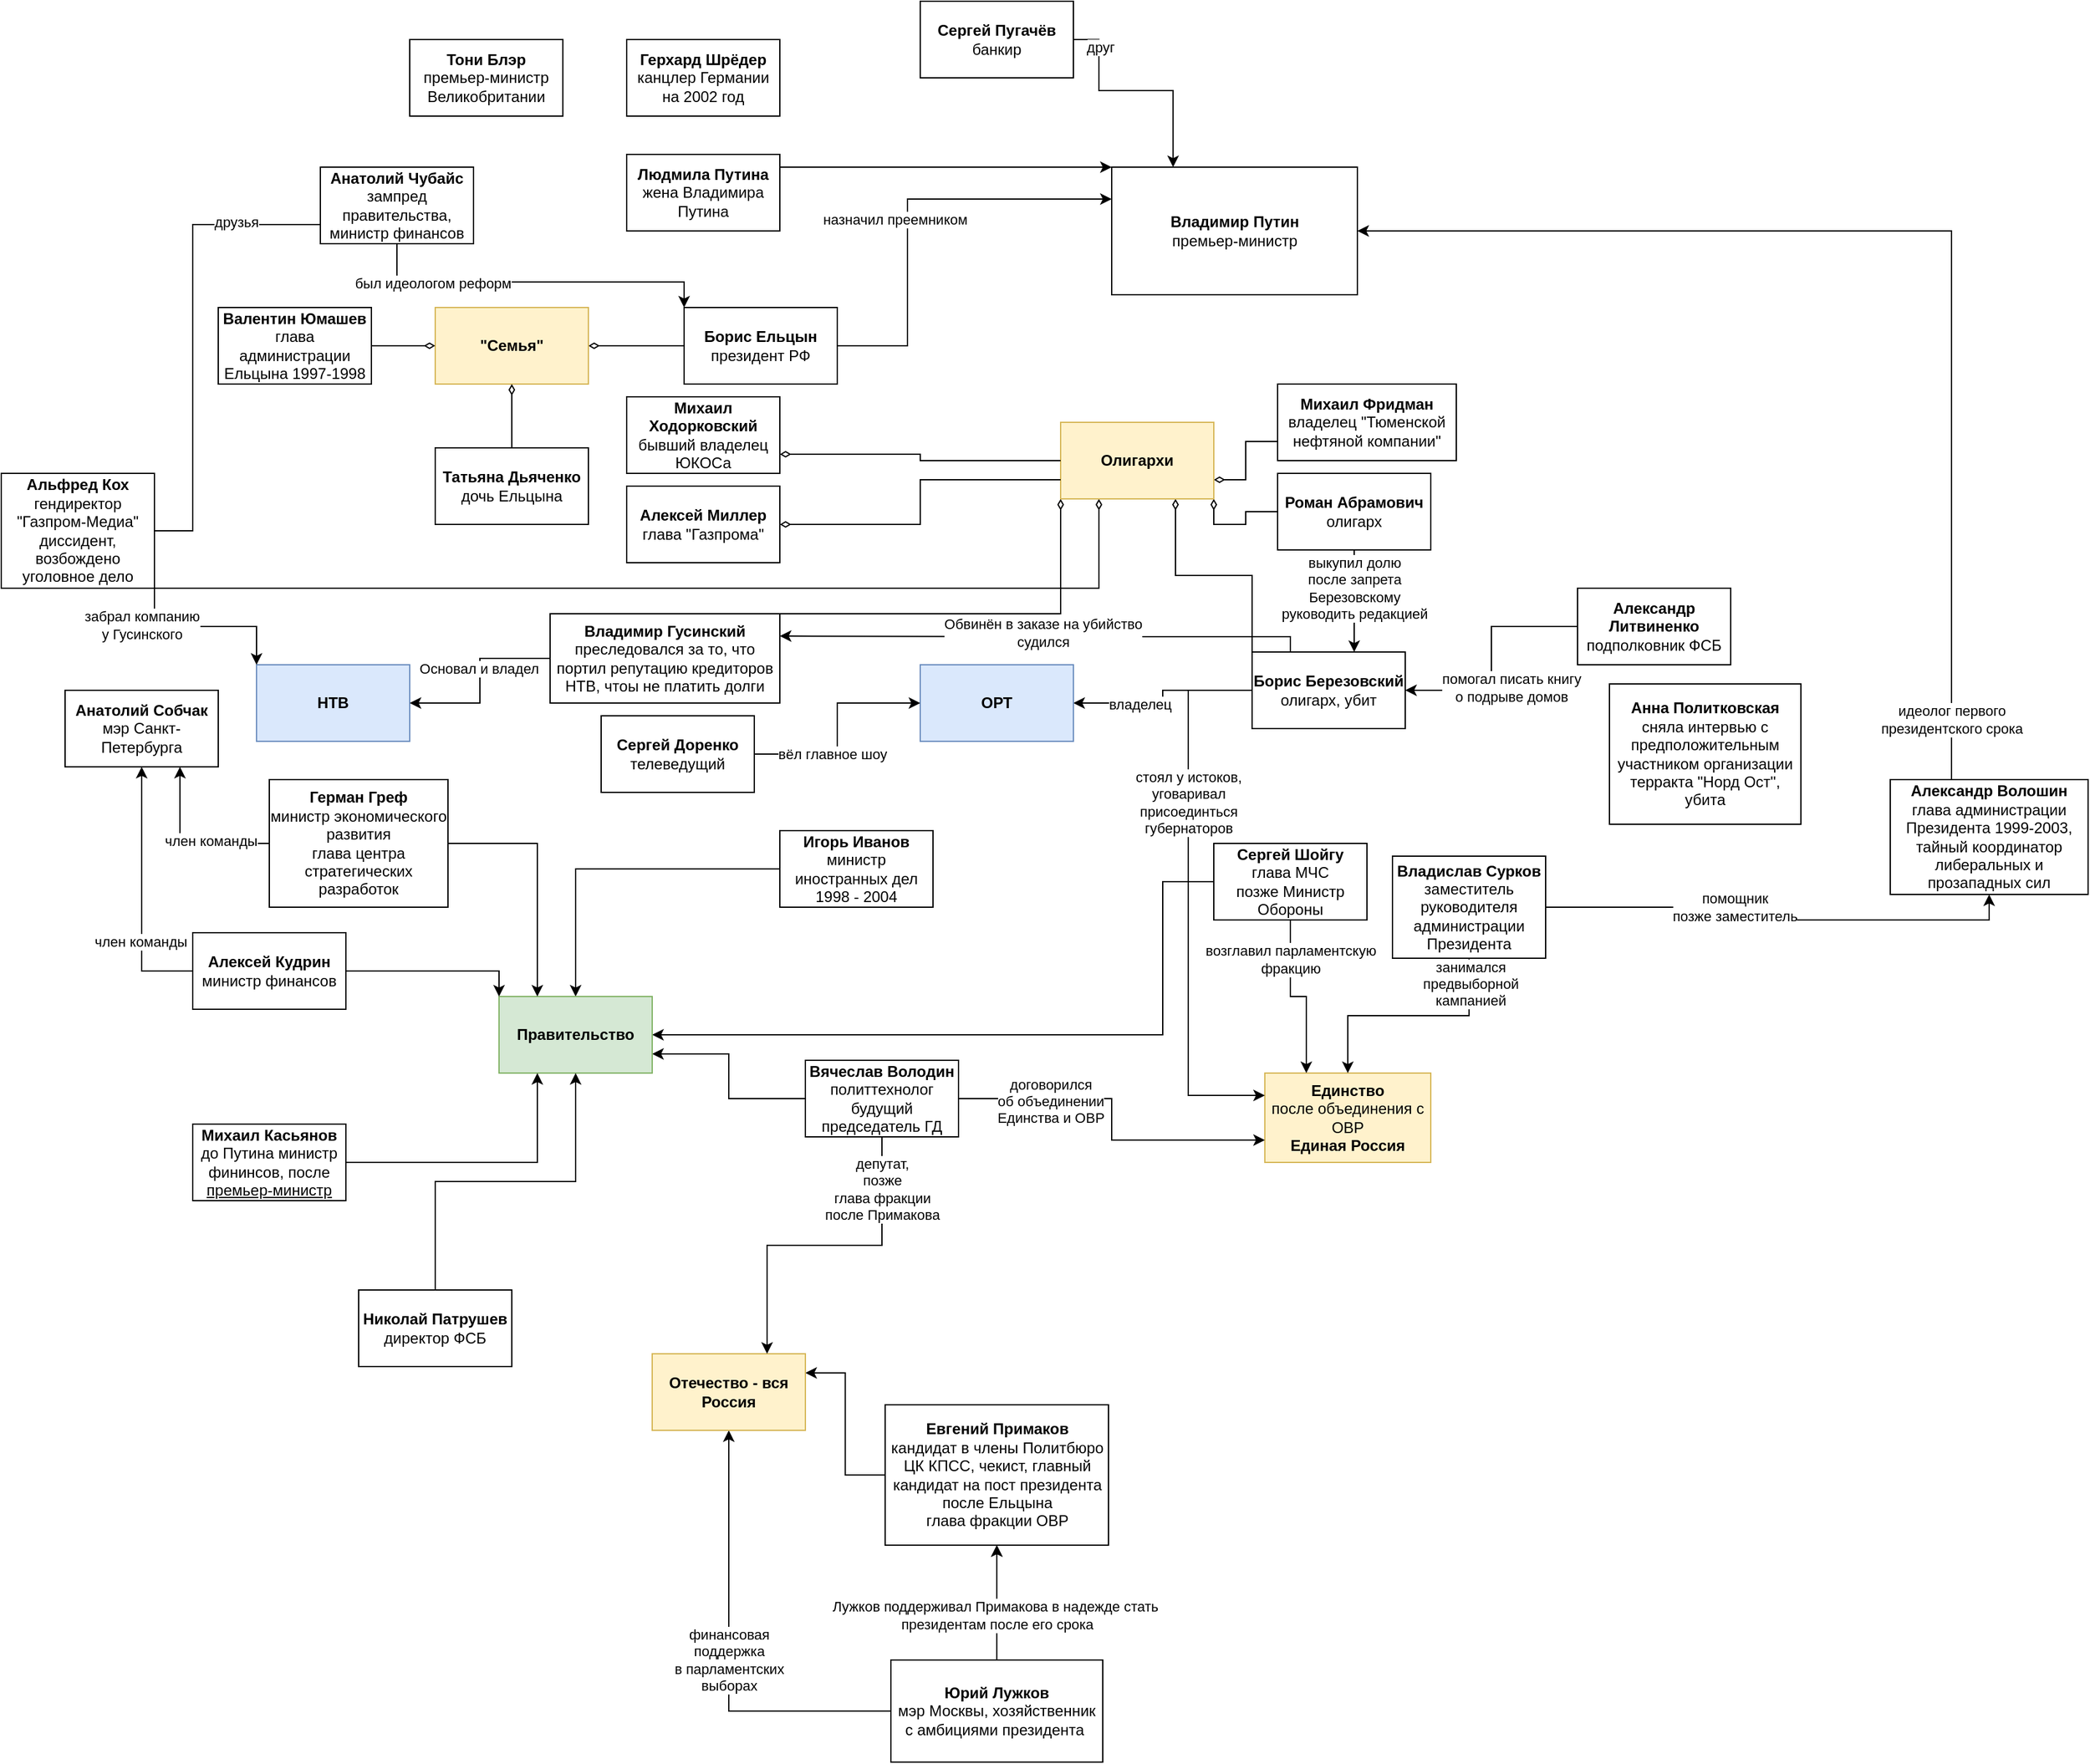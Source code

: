 <mxfile version="20.5.1" type="github">
  <diagram id="R2lEEEUBdFMjLlhIrx00" name="Page-1">
    <mxGraphModel dx="2447" dy="2025" grid="1" gridSize="10" guides="1" tooltips="1" connect="1" arrows="1" fold="1" page="1" pageScale="1" pageWidth="850" pageHeight="1100" math="0" shadow="0" extFonts="Permanent Marker^https://fonts.googleapis.com/css?family=Permanent+Marker">
      <root>
        <mxCell id="0" />
        <mxCell id="1" parent="0" />
        <mxCell id="mc-ZGPXS3bzHDEpSmZdM-4" value="" style="edgeStyle=orthogonalEdgeStyle;rounded=0;orthogonalLoop=1;jettySize=auto;html=1;entryX=0;entryY=0.25;entryDx=0;entryDy=0;" parent="1" source="mc-ZGPXS3bzHDEpSmZdM-1" target="mc-ZGPXS3bzHDEpSmZdM-3" edge="1">
          <mxGeometry relative="1" as="geometry">
            <Array as="points">
              <mxPoint x="630" y="-50" />
              <mxPoint x="630" y="-165" />
            </Array>
          </mxGeometry>
        </mxCell>
        <mxCell id="mc-ZGPXS3bzHDEpSmZdM-54" value="назначил преемником" style="edgeLabel;html=1;align=center;verticalAlign=middle;resizable=0;points=[];" parent="mc-ZGPXS3bzHDEpSmZdM-4" vertex="1" connectable="0">
          <mxGeometry x="-0.415" y="-2" relative="1" as="geometry">
            <mxPoint x="-12" y="-58" as="offset" />
          </mxGeometry>
        </mxCell>
        <mxCell id="mc-ZGPXS3bzHDEpSmZdM-1" value="&lt;b&gt;Борис Ельцын&lt;br&gt;&lt;/b&gt;президент РФ" style="rounded=0;whiteSpace=wrap;html=1;" parent="1" vertex="1">
          <mxGeometry x="455" y="-80" width="120" height="60" as="geometry" />
        </mxCell>
        <mxCell id="mc-ZGPXS3bzHDEpSmZdM-3" value="&lt;b&gt;Владимир Путин&lt;br&gt;&lt;/b&gt;премьер-министр" style="rounded=0;whiteSpace=wrap;html=1;" parent="1" vertex="1">
          <mxGeometry x="790" y="-190" width="192.5" height="100" as="geometry" />
        </mxCell>
        <mxCell id="mc-ZGPXS3bzHDEpSmZdM-55" style="edgeStyle=orthogonalEdgeStyle;rounded=0;orthogonalLoop=1;jettySize=auto;html=1;startArrow=none;startFill=0;endArrow=classic;endFill=1;entryX=1;entryY=0.5;entryDx=0;entryDy=0;" parent="1" source="mc-ZGPXS3bzHDEpSmZdM-5" target="mc-ZGPXS3bzHDEpSmZdM-3" edge="1">
          <mxGeometry relative="1" as="geometry">
            <mxPoint x="970" y="75" as="targetPoint" />
            <Array as="points">
              <mxPoint x="1448" y="-140" />
            </Array>
          </mxGeometry>
        </mxCell>
        <mxCell id="mc-ZGPXS3bzHDEpSmZdM-56" value="идеолог первого&lt;br&gt;президентского срока" style="edgeLabel;html=1;align=center;verticalAlign=middle;resizable=0;points=[];" parent="mc-ZGPXS3bzHDEpSmZdM-55" vertex="1" connectable="0">
          <mxGeometry x="-0.915" y="-3" relative="1" as="geometry">
            <mxPoint x="-3" y="-9" as="offset" />
          </mxGeometry>
        </mxCell>
        <mxCell id="mc-ZGPXS3bzHDEpSmZdM-5" value="&lt;b&gt;Александр Волошин&lt;br&gt;&lt;/b&gt;глава администрации Президента 1999-2003, тайный координатор либеральных и прозападных сил" style="rounded=0;whiteSpace=wrap;html=1;" parent="1" vertex="1">
          <mxGeometry x="1400" y="290" width="155" height="90" as="geometry" />
        </mxCell>
        <mxCell id="mc-ZGPXS3bzHDEpSmZdM-20" style="edgeStyle=orthogonalEdgeStyle;rounded=0;orthogonalLoop=1;jettySize=auto;html=1;exitX=0;exitY=0.5;exitDx=0;exitDy=0;entryX=1;entryY=0.25;entryDx=0;entryDy=0;startArrow=none;startFill=0;endArrow=classic;endFill=1;" parent="1" source="mc-ZGPXS3bzHDEpSmZdM-6" target="mc-ZGPXS3bzHDEpSmZdM-19" edge="1">
          <mxGeometry relative="1" as="geometry" />
        </mxCell>
        <mxCell id="mc-ZGPXS3bzHDEpSmZdM-6" value="&lt;b&gt;Евгений Примаков&lt;br&gt;&lt;/b&gt;кандидат в члены Политбюро ЦК КПСС, чекист, главный кандидат на пост президента после Ельцына&lt;br&gt;глава фракции ОВР" style="rounded=0;whiteSpace=wrap;html=1;" parent="1" vertex="1">
          <mxGeometry x="612.5" y="780" width="175" height="110" as="geometry" />
        </mxCell>
        <mxCell id="mc-ZGPXS3bzHDEpSmZdM-8" style="edgeStyle=orthogonalEdgeStyle;rounded=0;orthogonalLoop=1;jettySize=auto;html=1;entryX=0.5;entryY=1;entryDx=0;entryDy=0;" parent="1" source="mc-ZGPXS3bzHDEpSmZdM-7" target="mc-ZGPXS3bzHDEpSmZdM-6" edge="1">
          <mxGeometry relative="1" as="geometry" />
        </mxCell>
        <mxCell id="mc-ZGPXS3bzHDEpSmZdM-9" value="" style="edgeStyle=orthogonalEdgeStyle;rounded=0;orthogonalLoop=1;jettySize=auto;html=1;" parent="1" source="mc-ZGPXS3bzHDEpSmZdM-7" target="mc-ZGPXS3bzHDEpSmZdM-6" edge="1">
          <mxGeometry relative="1" as="geometry" />
        </mxCell>
        <mxCell id="mc-ZGPXS3bzHDEpSmZdM-11" value="Лужков поддерживал Примакова в надежде стать&amp;nbsp;&lt;br&gt;президентам после его срока" style="edgeLabel;html=1;align=center;verticalAlign=middle;resizable=0;points=[];" parent="mc-ZGPXS3bzHDEpSmZdM-9" vertex="1" connectable="0">
          <mxGeometry x="-0.227" relative="1" as="geometry">
            <mxPoint as="offset" />
          </mxGeometry>
        </mxCell>
        <mxCell id="mc-ZGPXS3bzHDEpSmZdM-21" style="edgeStyle=orthogonalEdgeStyle;rounded=0;orthogonalLoop=1;jettySize=auto;html=1;entryX=0.5;entryY=1;entryDx=0;entryDy=0;startArrow=none;startFill=0;endArrow=classic;endFill=1;" parent="1" source="mc-ZGPXS3bzHDEpSmZdM-7" target="mc-ZGPXS3bzHDEpSmZdM-19" edge="1">
          <mxGeometry relative="1" as="geometry" />
        </mxCell>
        <mxCell id="mc-ZGPXS3bzHDEpSmZdM-22" value="финансовая&lt;br&gt;поддержка&lt;br&gt;в парламентских&lt;br&gt;выборах" style="edgeLabel;html=1;align=center;verticalAlign=middle;resizable=0;points=[];" parent="mc-ZGPXS3bzHDEpSmZdM-21" vertex="1" connectable="0">
          <mxGeometry x="-0.53" relative="1" as="geometry">
            <mxPoint x="-46" y="-40" as="offset" />
          </mxGeometry>
        </mxCell>
        <mxCell id="mc-ZGPXS3bzHDEpSmZdM-7" value="&lt;b&gt;Юрий Лужков&lt;br&gt;&lt;/b&gt;мэр Москвы, хозяйственник с амбициями президента&amp;nbsp;" style="rounded=0;whiteSpace=wrap;html=1;" parent="1" vertex="1">
          <mxGeometry x="617" y="980" width="166" height="80" as="geometry" />
        </mxCell>
        <mxCell id="mc-ZGPXS3bzHDEpSmZdM-13" style="edgeStyle=orthogonalEdgeStyle;rounded=0;orthogonalLoop=1;jettySize=auto;html=1;entryX=0;entryY=0.5;entryDx=0;entryDy=0;endArrow=none;endFill=0;startArrow=diamondThin;startFill=0;" parent="1" source="mc-ZGPXS3bzHDEpSmZdM-12" target="mc-ZGPXS3bzHDEpSmZdM-1" edge="1">
          <mxGeometry relative="1" as="geometry" />
        </mxCell>
        <mxCell id="mc-ZGPXS3bzHDEpSmZdM-12" value="&lt;b&gt;&quot;Семья&quot;&lt;/b&gt;" style="rounded=0;whiteSpace=wrap;html=1;fillColor=#fff2cc;strokeColor=#d6b656;" parent="1" vertex="1">
          <mxGeometry x="260" y="-80" width="120" height="60" as="geometry" />
        </mxCell>
        <mxCell id="mc-ZGPXS3bzHDEpSmZdM-14" value="&lt;b&gt;Татьяна Дьяченко&lt;/b&gt;&lt;br&gt;дочь Ельцына" style="rounded=0;whiteSpace=wrap;html=1;" parent="1" vertex="1">
          <mxGeometry x="260" y="30" width="120" height="60" as="geometry" />
        </mxCell>
        <mxCell id="mc-ZGPXS3bzHDEpSmZdM-15" style="edgeStyle=orthogonalEdgeStyle;rounded=0;orthogonalLoop=1;jettySize=auto;html=1;entryX=0.5;entryY=0;entryDx=0;entryDy=0;endArrow=none;endFill=0;startArrow=diamondThin;startFill=0;exitX=0.5;exitY=1;exitDx=0;exitDy=0;" parent="1" source="mc-ZGPXS3bzHDEpSmZdM-12" target="mc-ZGPXS3bzHDEpSmZdM-14" edge="1">
          <mxGeometry relative="1" as="geometry">
            <mxPoint x="390" y="-40" as="sourcePoint" />
            <mxPoint x="465" y="-40" as="targetPoint" />
          </mxGeometry>
        </mxCell>
        <mxCell id="mc-ZGPXS3bzHDEpSmZdM-16" value="&lt;b&gt;Валентин Юмашев&lt;/b&gt;&lt;br&gt;глава администрации Ельцына 1997-1998" style="rounded=0;whiteSpace=wrap;html=1;" parent="1" vertex="1">
          <mxGeometry x="90" y="-80" width="120" height="60" as="geometry" />
        </mxCell>
        <mxCell id="mc-ZGPXS3bzHDEpSmZdM-17" style="edgeStyle=orthogonalEdgeStyle;rounded=0;orthogonalLoop=1;jettySize=auto;html=1;entryX=1;entryY=0.5;entryDx=0;entryDy=0;endArrow=none;endFill=0;startArrow=diamondThin;startFill=0;exitX=0;exitY=0.5;exitDx=0;exitDy=0;" parent="1" source="mc-ZGPXS3bzHDEpSmZdM-12" target="mc-ZGPXS3bzHDEpSmZdM-16" edge="1">
          <mxGeometry relative="1" as="geometry">
            <mxPoint x="330" y="-10" as="sourcePoint" />
            <mxPoint x="330" y="40" as="targetPoint" />
          </mxGeometry>
        </mxCell>
        <mxCell id="mc-ZGPXS3bzHDEpSmZdM-18" value="&lt;b&gt;Единство&lt;/b&gt;&lt;br&gt;после объединения с ОВР&lt;br&gt;&lt;b&gt;Единая Россия&lt;/b&gt;" style="rounded=0;whiteSpace=wrap;html=1;fillColor=#fff2cc;strokeColor=#d6b656;" parent="1" vertex="1">
          <mxGeometry x="910" y="520" width="130" height="70" as="geometry" />
        </mxCell>
        <mxCell id="mc-ZGPXS3bzHDEpSmZdM-19" value="&lt;b&gt;Отечество - вся Россия&lt;/b&gt;" style="rounded=0;whiteSpace=wrap;html=1;fillColor=#fff2cc;strokeColor=#d6b656;" parent="1" vertex="1">
          <mxGeometry x="430" y="740" width="120" height="60" as="geometry" />
        </mxCell>
        <mxCell id="mc-ZGPXS3bzHDEpSmZdM-24" style="edgeStyle=orthogonalEdgeStyle;rounded=0;orthogonalLoop=1;jettySize=auto;html=1;startArrow=none;startFill=0;endArrow=classic;endFill=1;entryX=0;entryY=0.25;entryDx=0;entryDy=0;" parent="1" source="mc-ZGPXS3bzHDEpSmZdM-23" target="mc-ZGPXS3bzHDEpSmZdM-18" edge="1">
          <mxGeometry relative="1" as="geometry">
            <mxPoint x="840" y="540" as="targetPoint" />
            <Array as="points">
              <mxPoint x="850" y="220" />
              <mxPoint x="850" y="538" />
            </Array>
          </mxGeometry>
        </mxCell>
        <mxCell id="mc-ZGPXS3bzHDEpSmZdM-25" value="стоял у истоков,&lt;br&gt;уговаривал&lt;br&gt;присоединться&lt;br&gt;губернаторов" style="edgeLabel;html=1;align=center;verticalAlign=middle;resizable=0;points=[];" parent="mc-ZGPXS3bzHDEpSmZdM-24" vertex="1" connectable="0">
          <mxGeometry x="-0.693" y="2" relative="1" as="geometry">
            <mxPoint x="-2" y="72" as="offset" />
          </mxGeometry>
        </mxCell>
        <mxCell id="mc-ZGPXS3bzHDEpSmZdM-73" style="edgeStyle=orthogonalEdgeStyle;rounded=0;orthogonalLoop=1;jettySize=auto;html=1;startArrow=none;startFill=0;endArrow=classic;endFill=1;" parent="1" source="mc-ZGPXS3bzHDEpSmZdM-23" target="mc-ZGPXS3bzHDEpSmZdM-34" edge="1">
          <mxGeometry relative="1" as="geometry" />
        </mxCell>
        <mxCell id="mc-ZGPXS3bzHDEpSmZdM-74" value="владелец" style="edgeLabel;html=1;align=center;verticalAlign=middle;resizable=0;points=[];" parent="mc-ZGPXS3bzHDEpSmZdM-73" vertex="1" connectable="0">
          <mxGeometry x="0.316" y="1" relative="1" as="geometry">
            <mxPoint as="offset" />
          </mxGeometry>
        </mxCell>
        <mxCell id="yFaP6xXPZnmftgV53l2E-11" style="edgeStyle=orthogonalEdgeStyle;rounded=0;orthogonalLoop=1;jettySize=auto;html=1;exitX=0.25;exitY=0;exitDx=0;exitDy=0;entryX=1;entryY=0.25;entryDx=0;entryDy=0;" edge="1" parent="1" source="mc-ZGPXS3bzHDEpSmZdM-23" target="yFaP6xXPZnmftgV53l2E-8">
          <mxGeometry relative="1" as="geometry">
            <Array as="points">
              <mxPoint x="930" y="178" />
              <mxPoint x="715" y="178" />
            </Array>
          </mxGeometry>
        </mxCell>
        <mxCell id="yFaP6xXPZnmftgV53l2E-12" value="Обвинён в заказе на убийство&lt;br&gt;судился" style="edgeLabel;html=1;align=center;verticalAlign=middle;resizable=0;points=[];" vertex="1" connectable="0" parent="yFaP6xXPZnmftgV53l2E-11">
          <mxGeometry y="-3" relative="1" as="geometry">
            <mxPoint as="offset" />
          </mxGeometry>
        </mxCell>
        <mxCell id="mc-ZGPXS3bzHDEpSmZdM-23" value="&lt;b&gt;Борис Березовский&lt;/b&gt;&lt;br&gt;олигарх, убит" style="rounded=0;whiteSpace=wrap;html=1;" parent="1" vertex="1">
          <mxGeometry x="900" y="190" width="120" height="60" as="geometry" />
        </mxCell>
        <mxCell id="mc-ZGPXS3bzHDEpSmZdM-27" style="edgeStyle=orthogonalEdgeStyle;rounded=0;orthogonalLoop=1;jettySize=auto;html=1;entryX=0.5;entryY=1;entryDx=0;entryDy=0;startArrow=none;startFill=0;endArrow=classic;endFill=1;" parent="1" source="mc-ZGPXS3bzHDEpSmZdM-26" target="mc-ZGPXS3bzHDEpSmZdM-5" edge="1">
          <mxGeometry relative="1" as="geometry">
            <Array as="points">
              <mxPoint x="1265" y="390" />
              <mxPoint x="1265" y="400" />
              <mxPoint x="1478" y="400" />
            </Array>
          </mxGeometry>
        </mxCell>
        <mxCell id="mc-ZGPXS3bzHDEpSmZdM-28" value="помощник&lt;br&gt;позже заместитель" style="edgeLabel;html=1;align=center;verticalAlign=middle;resizable=0;points=[];" parent="mc-ZGPXS3bzHDEpSmZdM-27" vertex="1" connectable="0">
          <mxGeometry x="-0.312" y="-2" relative="1" as="geometry">
            <mxPoint x="18" y="-2" as="offset" />
          </mxGeometry>
        </mxCell>
        <mxCell id="mc-ZGPXS3bzHDEpSmZdM-29" style="edgeStyle=orthogonalEdgeStyle;rounded=0;orthogonalLoop=1;jettySize=auto;html=1;entryX=0.5;entryY=0;entryDx=0;entryDy=0;startArrow=none;startFill=0;endArrow=classic;endFill=1;" parent="1" source="mc-ZGPXS3bzHDEpSmZdM-26" target="mc-ZGPXS3bzHDEpSmZdM-18" edge="1">
          <mxGeometry relative="1" as="geometry" />
        </mxCell>
        <mxCell id="mc-ZGPXS3bzHDEpSmZdM-30" value="занимался&lt;br&gt;предвыборной&lt;br&gt;кампанией" style="edgeLabel;html=1;align=center;verticalAlign=middle;resizable=0;points=[];" parent="mc-ZGPXS3bzHDEpSmZdM-29" vertex="1" connectable="0">
          <mxGeometry x="-0.198" y="-1" relative="1" as="geometry">
            <mxPoint x="30" y="-24" as="offset" />
          </mxGeometry>
        </mxCell>
        <mxCell id="mc-ZGPXS3bzHDEpSmZdM-26" value="&lt;b&gt;Владислав Сурков&lt;br&gt;&lt;/b&gt;заместитель руководителя администрации Президента" style="rounded=0;whiteSpace=wrap;html=1;" parent="1" vertex="1">
          <mxGeometry x="1010" y="350" width="120" height="80" as="geometry" />
        </mxCell>
        <mxCell id="mc-ZGPXS3bzHDEpSmZdM-46" style="edgeStyle=orthogonalEdgeStyle;rounded=0;orthogonalLoop=1;jettySize=auto;html=1;entryX=0.25;entryY=0;entryDx=0;entryDy=0;startArrow=none;startFill=0;endArrow=classic;endFill=1;" parent="1" source="mc-ZGPXS3bzHDEpSmZdM-31" target="mc-ZGPXS3bzHDEpSmZdM-18" edge="1">
          <mxGeometry relative="1" as="geometry" />
        </mxCell>
        <mxCell id="mc-ZGPXS3bzHDEpSmZdM-47" value="возглавил парламентскую&lt;br&gt;фракцию" style="edgeLabel;html=1;align=center;verticalAlign=middle;resizable=0;points=[];" parent="mc-ZGPXS3bzHDEpSmZdM-46" vertex="1" connectable="0">
          <mxGeometry x="-0.721" y="-1" relative="1" as="geometry">
            <mxPoint x="1" y="12" as="offset" />
          </mxGeometry>
        </mxCell>
        <mxCell id="mc-ZGPXS3bzHDEpSmZdM-60" style="edgeStyle=orthogonalEdgeStyle;rounded=0;orthogonalLoop=1;jettySize=auto;html=1;entryX=1;entryY=0.5;entryDx=0;entryDy=0;startArrow=none;startFill=0;endArrow=classic;endFill=1;" parent="1" source="mc-ZGPXS3bzHDEpSmZdM-31" target="mc-ZGPXS3bzHDEpSmZdM-58" edge="1">
          <mxGeometry relative="1" as="geometry">
            <Array as="points">
              <mxPoint x="830" y="370" />
              <mxPoint x="830" y="490" />
            </Array>
          </mxGeometry>
        </mxCell>
        <mxCell id="mc-ZGPXS3bzHDEpSmZdM-31" value="&lt;b&gt;Сергей Шойгу&lt;/b&gt;&lt;br&gt;глава МЧС&lt;br&gt;позже Министр Обороны" style="rounded=0;whiteSpace=wrap;html=1;" parent="1" vertex="1">
          <mxGeometry x="870" y="340" width="120" height="60" as="geometry" />
        </mxCell>
        <mxCell id="mc-ZGPXS3bzHDEpSmZdM-34" value="&lt;b&gt;ОРТ&lt;/b&gt;" style="rounded=0;whiteSpace=wrap;html=1;fillColor=#dae8fc;strokeColor=#6c8ebf;" parent="1" vertex="1">
          <mxGeometry x="640" y="200.0" width="120" height="60" as="geometry" />
        </mxCell>
        <mxCell id="mc-ZGPXS3bzHDEpSmZdM-38" style="edgeStyle=orthogonalEdgeStyle;rounded=0;orthogonalLoop=1;jettySize=auto;html=1;startArrow=none;startFill=0;endArrow=classic;endFill=1;" parent="1" source="mc-ZGPXS3bzHDEpSmZdM-37" target="mc-ZGPXS3bzHDEpSmZdM-34" edge="1">
          <mxGeometry relative="1" as="geometry" />
        </mxCell>
        <mxCell id="mc-ZGPXS3bzHDEpSmZdM-39" value="вёл главное шоу" style="edgeLabel;html=1;align=center;verticalAlign=middle;resizable=0;points=[];" parent="mc-ZGPXS3bzHDEpSmZdM-38" vertex="1" connectable="0">
          <mxGeometry x="-0.723" y="-3" relative="1" as="geometry">
            <mxPoint x="37" y="-3" as="offset" />
          </mxGeometry>
        </mxCell>
        <mxCell id="mc-ZGPXS3bzHDEpSmZdM-37" value="&lt;b&gt;Сергей Доренко&lt;/b&gt;&lt;br&gt;телеведущий" style="rounded=0;whiteSpace=wrap;html=1;" parent="1" vertex="1">
          <mxGeometry x="390.0" y="240.0" width="120" height="60" as="geometry" />
        </mxCell>
        <mxCell id="mc-ZGPXS3bzHDEpSmZdM-41" style="edgeStyle=orthogonalEdgeStyle;rounded=0;orthogonalLoop=1;jettySize=auto;html=1;entryX=0.75;entryY=0;entryDx=0;entryDy=0;startArrow=none;startFill=0;endArrow=classic;endFill=1;" parent="1" source="mc-ZGPXS3bzHDEpSmZdM-40" target="mc-ZGPXS3bzHDEpSmZdM-19" edge="1">
          <mxGeometry relative="1" as="geometry" />
        </mxCell>
        <mxCell id="mc-ZGPXS3bzHDEpSmZdM-42" value="депутат,&lt;br&gt;позже&lt;br&gt;глава фракции&lt;br&gt;после Примакова" style="edgeLabel;html=1;align=center;verticalAlign=middle;resizable=0;points=[];" parent="mc-ZGPXS3bzHDEpSmZdM-41" vertex="1" connectable="0">
          <mxGeometry x="-0.365" y="-2" relative="1" as="geometry">
            <mxPoint x="2" y="-42" as="offset" />
          </mxGeometry>
        </mxCell>
        <mxCell id="mc-ZGPXS3bzHDEpSmZdM-48" style="edgeStyle=orthogonalEdgeStyle;rounded=0;orthogonalLoop=1;jettySize=auto;html=1;entryX=0;entryY=0.75;entryDx=0;entryDy=0;startArrow=none;startFill=0;endArrow=classic;endFill=1;" parent="1" source="mc-ZGPXS3bzHDEpSmZdM-40" target="mc-ZGPXS3bzHDEpSmZdM-18" edge="1">
          <mxGeometry relative="1" as="geometry" />
        </mxCell>
        <mxCell id="mc-ZGPXS3bzHDEpSmZdM-49" value="договорился&lt;br&gt;об объединении&lt;br&gt;Единства и ОВР" style="edgeLabel;html=1;align=center;verticalAlign=middle;resizable=0;points=[];" parent="mc-ZGPXS3bzHDEpSmZdM-48" vertex="1" connectable="0">
          <mxGeometry x="-0.347" y="-1" relative="1" as="geometry">
            <mxPoint x="-17" y="1" as="offset" />
          </mxGeometry>
        </mxCell>
        <mxCell id="mc-ZGPXS3bzHDEpSmZdM-66" style="edgeStyle=orthogonalEdgeStyle;rounded=0;orthogonalLoop=1;jettySize=auto;html=1;entryX=1;entryY=0.75;entryDx=0;entryDy=0;startArrow=none;startFill=0;endArrow=classic;endFill=1;" parent="1" source="mc-ZGPXS3bzHDEpSmZdM-40" target="mc-ZGPXS3bzHDEpSmZdM-58" edge="1">
          <mxGeometry relative="1" as="geometry" />
        </mxCell>
        <mxCell id="mc-ZGPXS3bzHDEpSmZdM-40" value="&lt;b&gt;Вячеслав Володин&lt;/b&gt;&lt;br&gt;политтехнолог&lt;br&gt;будущий председатель ГД" style="rounded=0;whiteSpace=wrap;html=1;" parent="1" vertex="1">
          <mxGeometry x="550" y="510" width="120" height="60" as="geometry" />
        </mxCell>
        <mxCell id="mc-ZGPXS3bzHDEpSmZdM-52" style="edgeStyle=orthogonalEdgeStyle;rounded=0;orthogonalLoop=1;jettySize=auto;html=1;entryX=0.25;entryY=0;entryDx=0;entryDy=0;startArrow=none;startFill=0;endArrow=classic;endFill=1;" parent="1" source="mc-ZGPXS3bzHDEpSmZdM-50" target="mc-ZGPXS3bzHDEpSmZdM-3" edge="1">
          <mxGeometry relative="1" as="geometry">
            <Array as="points">
              <mxPoint x="780" y="-290" />
              <mxPoint x="780" y="-250" />
              <mxPoint x="838" y="-250" />
            </Array>
          </mxGeometry>
        </mxCell>
        <mxCell id="mc-ZGPXS3bzHDEpSmZdM-53" value="друг" style="edgeLabel;html=1;align=center;verticalAlign=middle;resizable=0;points=[];" parent="mc-ZGPXS3bzHDEpSmZdM-52" vertex="1" connectable="0">
          <mxGeometry x="-0.714" y="1" relative="1" as="geometry">
            <mxPoint as="offset" />
          </mxGeometry>
        </mxCell>
        <mxCell id="mc-ZGPXS3bzHDEpSmZdM-50" value="&lt;b&gt;Сергей Пугачёв&lt;/b&gt;&lt;br&gt;банкир" style="whiteSpace=wrap;html=1;" parent="1" vertex="1">
          <mxGeometry x="640" y="-320" width="120" height="60" as="geometry" />
        </mxCell>
        <mxCell id="mc-ZGPXS3bzHDEpSmZdM-59" style="edgeStyle=orthogonalEdgeStyle;rounded=0;orthogonalLoop=1;jettySize=auto;html=1;startArrow=none;startFill=0;endArrow=classic;endFill=1;" parent="1" source="mc-ZGPXS3bzHDEpSmZdM-57" target="mc-ZGPXS3bzHDEpSmZdM-58" edge="1">
          <mxGeometry relative="1" as="geometry" />
        </mxCell>
        <mxCell id="mc-ZGPXS3bzHDEpSmZdM-57" value="&lt;b&gt;Игорь Иванов&lt;/b&gt;&lt;br&gt;министр иностранных дел 1998 - 2004" style="whiteSpace=wrap;html=1;" parent="1" vertex="1">
          <mxGeometry x="530" y="330" width="120" height="60" as="geometry" />
        </mxCell>
        <mxCell id="mc-ZGPXS3bzHDEpSmZdM-58" value="&lt;b&gt;Правительство&lt;/b&gt;" style="whiteSpace=wrap;html=1;fillColor=#d5e8d4;strokeColor=#82b366;" parent="1" vertex="1">
          <mxGeometry x="310" y="460" width="120" height="60" as="geometry" />
        </mxCell>
        <mxCell id="mc-ZGPXS3bzHDEpSmZdM-62" style="edgeStyle=orthogonalEdgeStyle;rounded=0;orthogonalLoop=1;jettySize=auto;html=1;entryX=0.25;entryY=0;entryDx=0;entryDy=0;startArrow=none;startFill=0;endArrow=classic;endFill=1;" parent="1" source="mc-ZGPXS3bzHDEpSmZdM-61" target="mc-ZGPXS3bzHDEpSmZdM-58" edge="1">
          <mxGeometry relative="1" as="geometry" />
        </mxCell>
        <mxCell id="mc-ZGPXS3bzHDEpSmZdM-68" style="edgeStyle=orthogonalEdgeStyle;rounded=0;orthogonalLoop=1;jettySize=auto;html=1;entryX=0.75;entryY=1;entryDx=0;entryDy=0;startArrow=none;startFill=0;endArrow=classic;endFill=1;" parent="1" source="mc-ZGPXS3bzHDEpSmZdM-61" target="mc-ZGPXS3bzHDEpSmZdM-67" edge="1">
          <mxGeometry relative="1" as="geometry" />
        </mxCell>
        <mxCell id="mc-ZGPXS3bzHDEpSmZdM-71" value="член команды" style="edgeLabel;html=1;align=center;verticalAlign=middle;resizable=0;points=[];" parent="mc-ZGPXS3bzHDEpSmZdM-68" vertex="1" connectable="0">
          <mxGeometry x="-0.302" y="-2" relative="1" as="geometry">
            <mxPoint x="-1" as="offset" />
          </mxGeometry>
        </mxCell>
        <mxCell id="mc-ZGPXS3bzHDEpSmZdM-61" value="&lt;b&gt;Герман Греф&lt;/b&gt;&lt;br&gt;министр экономического развития&lt;br&gt;глава центра стратегических разработок" style="whiteSpace=wrap;html=1;" parent="1" vertex="1">
          <mxGeometry x="130" y="290" width="140" height="100" as="geometry" />
        </mxCell>
        <mxCell id="mc-ZGPXS3bzHDEpSmZdM-64" style="edgeStyle=orthogonalEdgeStyle;rounded=0;orthogonalLoop=1;jettySize=auto;html=1;entryX=0;entryY=0;entryDx=0;entryDy=0;startArrow=none;startFill=0;endArrow=classic;endFill=1;" parent="1" source="mc-ZGPXS3bzHDEpSmZdM-63" target="mc-ZGPXS3bzHDEpSmZdM-58" edge="1">
          <mxGeometry relative="1" as="geometry" />
        </mxCell>
        <mxCell id="mc-ZGPXS3bzHDEpSmZdM-69" style="edgeStyle=orthogonalEdgeStyle;rounded=0;orthogonalLoop=1;jettySize=auto;html=1;startArrow=none;startFill=0;endArrow=classic;endFill=1;entryX=0.5;entryY=1;entryDx=0;entryDy=0;" parent="1" source="mc-ZGPXS3bzHDEpSmZdM-63" target="mc-ZGPXS3bzHDEpSmZdM-67" edge="1">
          <mxGeometry relative="1" as="geometry">
            <mxPoint x="-40" y="370" as="targetPoint" />
            <Array as="points">
              <mxPoint x="30" y="440" />
            </Array>
          </mxGeometry>
        </mxCell>
        <mxCell id="mc-ZGPXS3bzHDEpSmZdM-70" value="член команды" style="edgeLabel;html=1;align=center;verticalAlign=middle;resizable=0;points=[];" parent="mc-ZGPXS3bzHDEpSmZdM-69" vertex="1" connectable="0">
          <mxGeometry x="-0.367" y="1" relative="1" as="geometry">
            <mxPoint as="offset" />
          </mxGeometry>
        </mxCell>
        <mxCell id="mc-ZGPXS3bzHDEpSmZdM-63" value="&lt;b&gt;Алексей Кудрин&lt;/b&gt;&lt;br&gt;министр финансов" style="whiteSpace=wrap;html=1;" parent="1" vertex="1">
          <mxGeometry x="70" y="410" width="120" height="60" as="geometry" />
        </mxCell>
        <mxCell id="mc-ZGPXS3bzHDEpSmZdM-67" value="&lt;b&gt;Анатолий Собчак&lt;/b&gt;&lt;br&gt;мэр Санкт-Петербурга" style="rounded=0;whiteSpace=wrap;html=1;" parent="1" vertex="1">
          <mxGeometry x="-30" y="220" width="120" height="60" as="geometry" />
        </mxCell>
        <mxCell id="yFaP6xXPZnmftgV53l2E-31" style="edgeStyle=orthogonalEdgeStyle;rounded=0;orthogonalLoop=1;jettySize=auto;html=1;startArrow=none;startFill=0;endArrow=classic;endFill=1;" edge="1" parent="1" source="mc-ZGPXS3bzHDEpSmZdM-76">
          <mxGeometry relative="1" as="geometry">
            <mxPoint x="980" y="190" as="targetPoint" />
            <Array as="points">
              <mxPoint x="980" y="190" />
            </Array>
          </mxGeometry>
        </mxCell>
        <mxCell id="yFaP6xXPZnmftgV53l2E-32" value="выкупил долю&lt;br&gt;после запрета&lt;br&gt;Березовскому&lt;br&gt;руководить редакцией" style="edgeLabel;html=1;align=center;verticalAlign=middle;resizable=0;points=[];" vertex="1" connectable="0" parent="yFaP6xXPZnmftgV53l2E-31">
          <mxGeometry x="-0.296" y="1" relative="1" as="geometry">
            <mxPoint x="-1" y="2" as="offset" />
          </mxGeometry>
        </mxCell>
        <mxCell id="mc-ZGPXS3bzHDEpSmZdM-76" value="&lt;b&gt;Роман Абрамович&lt;/b&gt;&lt;br&gt;олигарх" style="whiteSpace=wrap;html=1;" parent="1" vertex="1">
          <mxGeometry x="920" y="50" width="120" height="60" as="geometry" />
        </mxCell>
        <mxCell id="mc-ZGPXS3bzHDEpSmZdM-80" style="edgeStyle=orthogonalEdgeStyle;rounded=0;orthogonalLoop=1;jettySize=auto;html=1;entryX=0.25;entryY=1;entryDx=0;entryDy=0;startArrow=none;startFill=0;endArrow=classic;endFill=1;" parent="1" source="mc-ZGPXS3bzHDEpSmZdM-79" target="mc-ZGPXS3bzHDEpSmZdM-58" edge="1">
          <mxGeometry relative="1" as="geometry" />
        </mxCell>
        <mxCell id="mc-ZGPXS3bzHDEpSmZdM-79" value="&lt;b&gt;Михаил Касьянов&lt;br&gt;&lt;/b&gt;до Путина министр фининсов, после&lt;br&gt;&lt;u&gt;премьер-министр&lt;/u&gt;" style="whiteSpace=wrap;html=1;" parent="1" vertex="1">
          <mxGeometry x="70" y="560" width="120" height="60" as="geometry" />
        </mxCell>
        <mxCell id="yFaP6xXPZnmftgV53l2E-26" style="edgeStyle=orthogonalEdgeStyle;rounded=0;orthogonalLoop=1;jettySize=auto;html=1;entryX=0.5;entryY=1;entryDx=0;entryDy=0;startArrow=none;startFill=0;endArrow=classic;endFill=1;" edge="1" parent="1" source="yFaP6xXPZnmftgV53l2E-4" target="mc-ZGPXS3bzHDEpSmZdM-58">
          <mxGeometry relative="1" as="geometry" />
        </mxCell>
        <mxCell id="yFaP6xXPZnmftgV53l2E-4" value="&lt;b&gt;Николай Патрушев&lt;/b&gt;&lt;br&gt;директор ФСБ" style="whiteSpace=wrap;html=1;" vertex="1" parent="1">
          <mxGeometry x="200" y="690" width="120" height="60" as="geometry" />
        </mxCell>
        <mxCell id="yFaP6xXPZnmftgV53l2E-5" value="&lt;b&gt;Герхард Шрёдер&lt;/b&gt;&lt;br&gt;канцлер Германии на 2002 год" style="whiteSpace=wrap;html=1;" vertex="1" parent="1">
          <mxGeometry x="410" y="-290" width="120" height="60" as="geometry" />
        </mxCell>
        <mxCell id="yFaP6xXPZnmftgV53l2E-6" value="&lt;b&gt;НТВ&lt;/b&gt;" style="whiteSpace=wrap;html=1;fillColor=#dae8fc;strokeColor=#6c8ebf;" vertex="1" parent="1">
          <mxGeometry x="120" y="200" width="120" height="60" as="geometry" />
        </mxCell>
        <mxCell id="yFaP6xXPZnmftgV53l2E-9" style="edgeStyle=orthogonalEdgeStyle;rounded=0;orthogonalLoop=1;jettySize=auto;html=1;entryX=1;entryY=0.5;entryDx=0;entryDy=0;" edge="1" parent="1" source="yFaP6xXPZnmftgV53l2E-8" target="yFaP6xXPZnmftgV53l2E-6">
          <mxGeometry relative="1" as="geometry" />
        </mxCell>
        <mxCell id="yFaP6xXPZnmftgV53l2E-10" value="Основал и владел" style="edgeLabel;html=1;align=center;verticalAlign=middle;resizable=0;points=[];" vertex="1" connectable="0" parent="yFaP6xXPZnmftgV53l2E-9">
          <mxGeometry x="-0.133" y="-1" relative="1" as="geometry">
            <mxPoint as="offset" />
          </mxGeometry>
        </mxCell>
        <mxCell id="yFaP6xXPZnmftgV53l2E-8" value="&lt;b&gt;Владимир Гусинский&lt;/b&gt;&lt;br&gt;преследовался за то, что портил репутацию кредиторов НТВ, чтоы не платить долги" style="whiteSpace=wrap;html=1;" vertex="1" parent="1">
          <mxGeometry x="350" y="160" width="180" height="70" as="geometry" />
        </mxCell>
        <mxCell id="yFaP6xXPZnmftgV53l2E-20" style="edgeStyle=orthogonalEdgeStyle;rounded=0;orthogonalLoop=1;jettySize=auto;html=1;exitX=1;exitY=1;exitDx=0;exitDy=0;entryX=0;entryY=0;entryDx=0;entryDy=0;startArrow=none;startFill=0;endArrow=classic;endFill=1;" edge="1" parent="1" source="yFaP6xXPZnmftgV53l2E-13" target="yFaP6xXPZnmftgV53l2E-6">
          <mxGeometry relative="1" as="geometry" />
        </mxCell>
        <mxCell id="yFaP6xXPZnmftgV53l2E-21" value="забрал компанию&lt;br&gt;у Гусинского" style="edgeLabel;html=1;align=center;verticalAlign=middle;resizable=0;points=[];" vertex="1" connectable="0" parent="yFaP6xXPZnmftgV53l2E-20">
          <mxGeometry x="-0.269" y="1" relative="1" as="geometry">
            <mxPoint x="-31" as="offset" />
          </mxGeometry>
        </mxCell>
        <mxCell id="yFaP6xXPZnmftgV53l2E-13" value="&lt;b&gt;Альфред Кох&lt;/b&gt;&lt;br&gt;гендиректор &quot;Газпром-Медиа&quot;&lt;br&gt;диссидент, возбождено уголовное дело" style="whiteSpace=wrap;html=1;" vertex="1" parent="1">
          <mxGeometry x="-80" y="50" width="120" height="90" as="geometry" />
        </mxCell>
        <mxCell id="yFaP6xXPZnmftgV53l2E-15" style="edgeStyle=orthogonalEdgeStyle;rounded=0;orthogonalLoop=1;jettySize=auto;html=1;entryX=0;entryY=0;entryDx=0;entryDy=0;" edge="1" parent="1" source="yFaP6xXPZnmftgV53l2E-14" target="mc-ZGPXS3bzHDEpSmZdM-1">
          <mxGeometry relative="1" as="geometry">
            <Array as="points">
              <mxPoint x="230" y="-100" />
              <mxPoint x="455" y="-100" />
            </Array>
          </mxGeometry>
        </mxCell>
        <mxCell id="yFaP6xXPZnmftgV53l2E-16" value="был идеологом реформ" style="edgeLabel;html=1;align=center;verticalAlign=middle;resizable=0;points=[];" vertex="1" connectable="0" parent="yFaP6xXPZnmftgV53l2E-15">
          <mxGeometry x="-0.578" y="-1" relative="1" as="geometry">
            <mxPoint as="offset" />
          </mxGeometry>
        </mxCell>
        <mxCell id="yFaP6xXPZnmftgV53l2E-17" style="edgeStyle=orthogonalEdgeStyle;rounded=0;orthogonalLoop=1;jettySize=auto;html=1;exitX=0;exitY=0.75;exitDx=0;exitDy=0;entryX=1;entryY=0.25;entryDx=0;entryDy=0;endArrow=none;endFill=0;" edge="1" parent="1" source="yFaP6xXPZnmftgV53l2E-14" target="yFaP6xXPZnmftgV53l2E-13">
          <mxGeometry relative="1" as="geometry">
            <Array as="points">
              <mxPoint x="70" y="-145" />
              <mxPoint x="70" y="95" />
            </Array>
          </mxGeometry>
        </mxCell>
        <mxCell id="yFaP6xXPZnmftgV53l2E-18" value="друзья" style="edgeLabel;html=1;align=center;verticalAlign=middle;resizable=0;points=[];" vertex="1" connectable="0" parent="yFaP6xXPZnmftgV53l2E-17">
          <mxGeometry x="-0.661" y="-2" relative="1" as="geometry">
            <mxPoint as="offset" />
          </mxGeometry>
        </mxCell>
        <mxCell id="yFaP6xXPZnmftgV53l2E-14" value="&lt;b&gt;Анатолий Чубайс&lt;/b&gt;&lt;br&gt;зампред правительства, министр финансов" style="whiteSpace=wrap;html=1;" vertex="1" parent="1">
          <mxGeometry x="170" y="-190" width="120" height="60" as="geometry" />
        </mxCell>
        <mxCell id="yFaP6xXPZnmftgV53l2E-24" style="edgeStyle=orthogonalEdgeStyle;rounded=0;orthogonalLoop=1;jettySize=auto;html=1;entryX=1;entryY=0.5;entryDx=0;entryDy=0;startArrow=none;startFill=0;endArrow=classic;endFill=1;" edge="1" parent="1" source="yFaP6xXPZnmftgV53l2E-23" target="mc-ZGPXS3bzHDEpSmZdM-23">
          <mxGeometry relative="1" as="geometry" />
        </mxCell>
        <mxCell id="yFaP6xXPZnmftgV53l2E-25" value="помогал писать книгу&lt;br&gt;о подрыве домов" style="edgeLabel;html=1;align=center;verticalAlign=middle;resizable=0;points=[];" vertex="1" connectable="0" parent="yFaP6xXPZnmftgV53l2E-24">
          <mxGeometry x="0.25" relative="1" as="geometry">
            <mxPoint x="15" as="offset" />
          </mxGeometry>
        </mxCell>
        <mxCell id="yFaP6xXPZnmftgV53l2E-23" value="&lt;b&gt;Александр Литвиненко&lt;/b&gt;&lt;br&gt;подполковник ФСБ" style="whiteSpace=wrap;html=1;" vertex="1" parent="1">
          <mxGeometry x="1155" y="140" width="120" height="60" as="geometry" />
        </mxCell>
        <mxCell id="yFaP6xXPZnmftgV53l2E-27" value="&lt;b&gt;Анна Политковская&lt;/b&gt;&lt;br&gt;сняла интервью с предположительным участником организации терракта &quot;Норд Ост&quot;, убита" style="whiteSpace=wrap;html=1;" vertex="1" parent="1">
          <mxGeometry x="1180" y="215" width="150" height="110" as="geometry" />
        </mxCell>
        <mxCell id="yFaP6xXPZnmftgV53l2E-29" style="edgeStyle=orthogonalEdgeStyle;rounded=0;orthogonalLoop=1;jettySize=auto;html=1;startArrow=none;startFill=0;endArrow=classic;endFill=1;" edge="1" parent="1" source="yFaP6xXPZnmftgV53l2E-28">
          <mxGeometry relative="1" as="geometry">
            <mxPoint x="790" y="-190" as="targetPoint" />
            <Array as="points">
              <mxPoint x="590" y="-190" />
              <mxPoint x="590" y="-190" />
            </Array>
          </mxGeometry>
        </mxCell>
        <mxCell id="yFaP6xXPZnmftgV53l2E-28" value="&lt;b&gt;Людмила Путина&lt;/b&gt;&lt;br&gt;жена Владимира Путина" style="whiteSpace=wrap;html=1;" vertex="1" parent="1">
          <mxGeometry x="410" y="-200" width="120" height="60" as="geometry" />
        </mxCell>
        <mxCell id="yFaP6xXPZnmftgV53l2E-33" style="edgeStyle=orthogonalEdgeStyle;rounded=0;orthogonalLoop=1;jettySize=auto;html=1;exitX=1;exitY=1;exitDx=0;exitDy=0;entryX=0;entryY=0.5;entryDx=0;entryDy=0;startArrow=diamondThin;startFill=0;endArrow=none;endFill=0;" edge="1" parent="1" source="yFaP6xXPZnmftgV53l2E-30" target="mc-ZGPXS3bzHDEpSmZdM-76">
          <mxGeometry relative="1" as="geometry" />
        </mxCell>
        <mxCell id="yFaP6xXPZnmftgV53l2E-34" style="edgeStyle=orthogonalEdgeStyle;rounded=0;orthogonalLoop=1;jettySize=auto;html=1;exitX=0.75;exitY=1;exitDx=0;exitDy=0;entryX=0;entryY=0;entryDx=0;entryDy=0;startArrow=diamondThin;startFill=0;endArrow=none;endFill=0;" edge="1" parent="1" source="yFaP6xXPZnmftgV53l2E-30" target="mc-ZGPXS3bzHDEpSmZdM-23">
          <mxGeometry relative="1" as="geometry" />
        </mxCell>
        <mxCell id="yFaP6xXPZnmftgV53l2E-35" style="edgeStyle=orthogonalEdgeStyle;rounded=0;orthogonalLoop=1;jettySize=auto;html=1;exitX=0;exitY=1;exitDx=0;exitDy=0;entryX=1;entryY=0;entryDx=0;entryDy=0;startArrow=diamondThin;startFill=0;endArrow=none;endFill=0;" edge="1" parent="1" source="yFaP6xXPZnmftgV53l2E-30" target="yFaP6xXPZnmftgV53l2E-8">
          <mxGeometry relative="1" as="geometry">
            <Array as="points">
              <mxPoint x="750" y="160" />
            </Array>
          </mxGeometry>
        </mxCell>
        <mxCell id="yFaP6xXPZnmftgV53l2E-36" style="edgeStyle=orthogonalEdgeStyle;rounded=0;orthogonalLoop=1;jettySize=auto;html=1;exitX=0.25;exitY=1;exitDx=0;exitDy=0;startArrow=diamondThin;startFill=0;endArrow=none;endFill=0;entryX=1;entryY=1;entryDx=0;entryDy=0;" edge="1" parent="1" source="yFaP6xXPZnmftgV53l2E-30" target="yFaP6xXPZnmftgV53l2E-13">
          <mxGeometry relative="1" as="geometry">
            <mxPoint x="270" y="130" as="targetPoint" />
            <Array as="points">
              <mxPoint x="780" y="140" />
            </Array>
          </mxGeometry>
        </mxCell>
        <mxCell id="yFaP6xXPZnmftgV53l2E-38" style="edgeStyle=orthogonalEdgeStyle;rounded=0;orthogonalLoop=1;jettySize=auto;html=1;exitX=1;exitY=0.75;exitDx=0;exitDy=0;entryX=0;entryY=0.75;entryDx=0;entryDy=0;startArrow=diamondThin;startFill=0;endArrow=none;endFill=0;" edge="1" parent="1" source="yFaP6xXPZnmftgV53l2E-30" target="yFaP6xXPZnmftgV53l2E-37">
          <mxGeometry relative="1" as="geometry" />
        </mxCell>
        <mxCell id="yFaP6xXPZnmftgV53l2E-30" value="&lt;b&gt;Олигархи&lt;/b&gt;" style="whiteSpace=wrap;html=1;fillColor=#fff2cc;strokeColor=#d6b656;" vertex="1" parent="1">
          <mxGeometry x="750" y="10" width="120" height="60" as="geometry" />
        </mxCell>
        <mxCell id="yFaP6xXPZnmftgV53l2E-37" value="&lt;b&gt;Михаил Фридман&lt;/b&gt;&lt;br&gt;владелец &quot;Тюменской нефтяной компании&quot;" style="whiteSpace=wrap;html=1;" vertex="1" parent="1">
          <mxGeometry x="920" y="-20" width="140" height="60" as="geometry" />
        </mxCell>
        <mxCell id="yFaP6xXPZnmftgV53l2E-40" style="edgeStyle=orthogonalEdgeStyle;rounded=0;orthogonalLoop=1;jettySize=auto;html=1;entryX=0;entryY=0.75;entryDx=0;entryDy=0;startArrow=diamondThin;startFill=0;endArrow=none;endFill=0;" edge="1" parent="1" source="yFaP6xXPZnmftgV53l2E-39" target="yFaP6xXPZnmftgV53l2E-30">
          <mxGeometry relative="1" as="geometry" />
        </mxCell>
        <mxCell id="yFaP6xXPZnmftgV53l2E-39" value="&lt;b&gt;Алексей Миллер&lt;/b&gt;&lt;br&gt;глава &quot;Газпрома&quot;" style="whiteSpace=wrap;html=1;" vertex="1" parent="1">
          <mxGeometry x="410" y="60" width="120" height="60" as="geometry" />
        </mxCell>
        <mxCell id="yFaP6xXPZnmftgV53l2E-42" style="edgeStyle=orthogonalEdgeStyle;rounded=0;orthogonalLoop=1;jettySize=auto;html=1;exitX=1;exitY=0.75;exitDx=0;exitDy=0;entryX=0;entryY=0.5;entryDx=0;entryDy=0;startArrow=diamondThin;startFill=0;endArrow=none;endFill=0;" edge="1" parent="1" source="yFaP6xXPZnmftgV53l2E-41" target="yFaP6xXPZnmftgV53l2E-30">
          <mxGeometry relative="1" as="geometry" />
        </mxCell>
        <mxCell id="yFaP6xXPZnmftgV53l2E-41" value="&lt;b&gt;Михаил Ходорковский&lt;/b&gt;&lt;br&gt;бывший владелец ЮКОСа" style="whiteSpace=wrap;html=1;" vertex="1" parent="1">
          <mxGeometry x="410" y="-10" width="120" height="60" as="geometry" />
        </mxCell>
        <mxCell id="yFaP6xXPZnmftgV53l2E-43" value="&lt;b&gt;Тони Блэр&lt;/b&gt;&lt;br&gt;премьер-министр&lt;br&gt;Великобритании" style="whiteSpace=wrap;html=1;" vertex="1" parent="1">
          <mxGeometry x="240" y="-290" width="120" height="60" as="geometry" />
        </mxCell>
      </root>
    </mxGraphModel>
  </diagram>
</mxfile>

